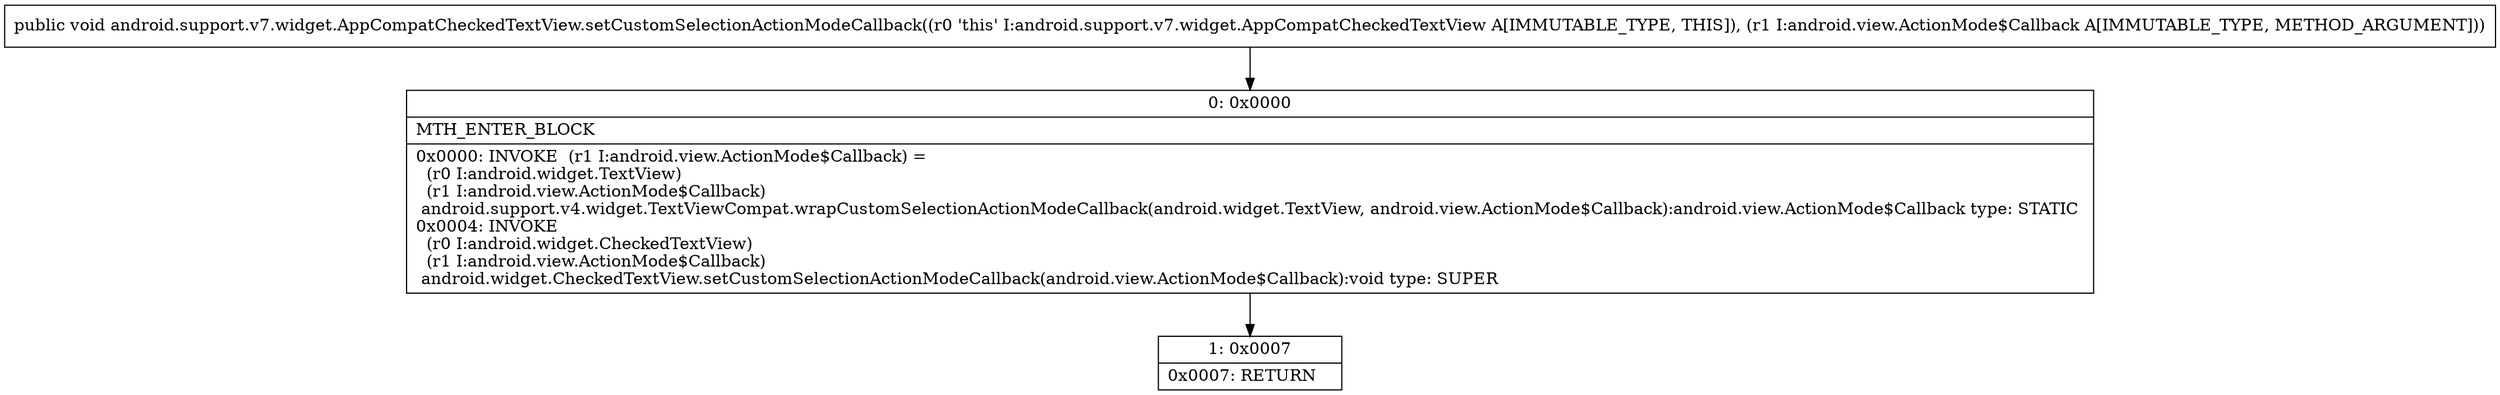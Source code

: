 digraph "CFG forandroid.support.v7.widget.AppCompatCheckedTextView.setCustomSelectionActionModeCallback(Landroid\/view\/ActionMode$Callback;)V" {
Node_0 [shape=record,label="{0\:\ 0x0000|MTH_ENTER_BLOCK\l|0x0000: INVOKE  (r1 I:android.view.ActionMode$Callback) = \l  (r0 I:android.widget.TextView)\l  (r1 I:android.view.ActionMode$Callback)\l android.support.v4.widget.TextViewCompat.wrapCustomSelectionActionModeCallback(android.widget.TextView, android.view.ActionMode$Callback):android.view.ActionMode$Callback type: STATIC \l0x0004: INVOKE  \l  (r0 I:android.widget.CheckedTextView)\l  (r1 I:android.view.ActionMode$Callback)\l android.widget.CheckedTextView.setCustomSelectionActionModeCallback(android.view.ActionMode$Callback):void type: SUPER \l}"];
Node_1 [shape=record,label="{1\:\ 0x0007|0x0007: RETURN   \l}"];
MethodNode[shape=record,label="{public void android.support.v7.widget.AppCompatCheckedTextView.setCustomSelectionActionModeCallback((r0 'this' I:android.support.v7.widget.AppCompatCheckedTextView A[IMMUTABLE_TYPE, THIS]), (r1 I:android.view.ActionMode$Callback A[IMMUTABLE_TYPE, METHOD_ARGUMENT])) }"];
MethodNode -> Node_0;
Node_0 -> Node_1;
}

